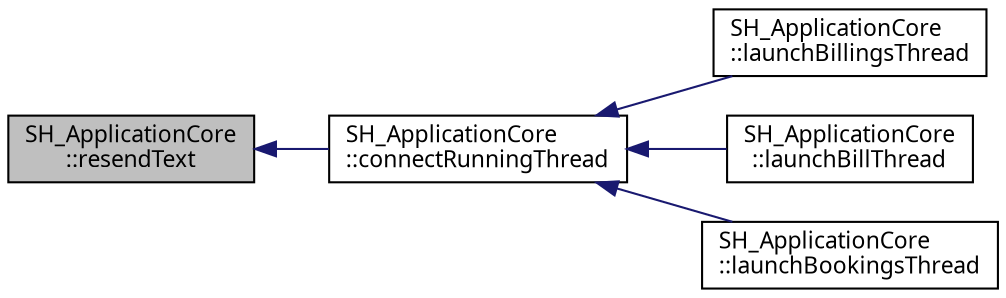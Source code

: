 digraph "SH_ApplicationCore::resendText"
{
 // INTERACTIVE_SVG=YES
  bgcolor="transparent";
  edge [fontname="Verdana",fontsize="11",labelfontname="Verdana",labelfontsize="11"];
  node [fontname="Verdana",fontsize="11",shape=record];
  rankdir="LR";
  Node1 [label="SH_ApplicationCore\l::resendText",height=0.2,width=0.4,color="black", fillcolor="grey75", style="filled" fontcolor="black"];
  Node1 -> Node2 [dir="back",color="midnightblue",fontsize="11",style="solid"];
  Node2 [label="SH_ApplicationCore\l::connectRunningThread",height=0.2,width=0.4,color="black",URL="$classSH__ApplicationCore.html#a264c6e0c0c2e25a36a2502d1d9bcb109"];
  Node2 -> Node3 [dir="back",color="midnightblue",fontsize="11",style="solid"];
  Node3 [label="SH_ApplicationCore\l::launchBillingsThread",height=0.2,width=0.4,color="black",URL="$classSH__ApplicationCore.html#aa0777211696005ec89b2effe06190c3b"];
  Node2 -> Node4 [dir="back",color="midnightblue",fontsize="11",style="solid"];
  Node4 [label="SH_ApplicationCore\l::launchBillThread",height=0.2,width=0.4,color="black",URL="$classSH__ApplicationCore.html#ab72fd6cdc47575d47157fc7bdffae8f2"];
  Node2 -> Node5 [dir="back",color="midnightblue",fontsize="11",style="solid"];
  Node5 [label="SH_ApplicationCore\l::launchBookingsThread",height=0.2,width=0.4,color="black",URL="$classSH__ApplicationCore.html#af70c0875c93910b83acbcd49e56bf0fb"];
}
